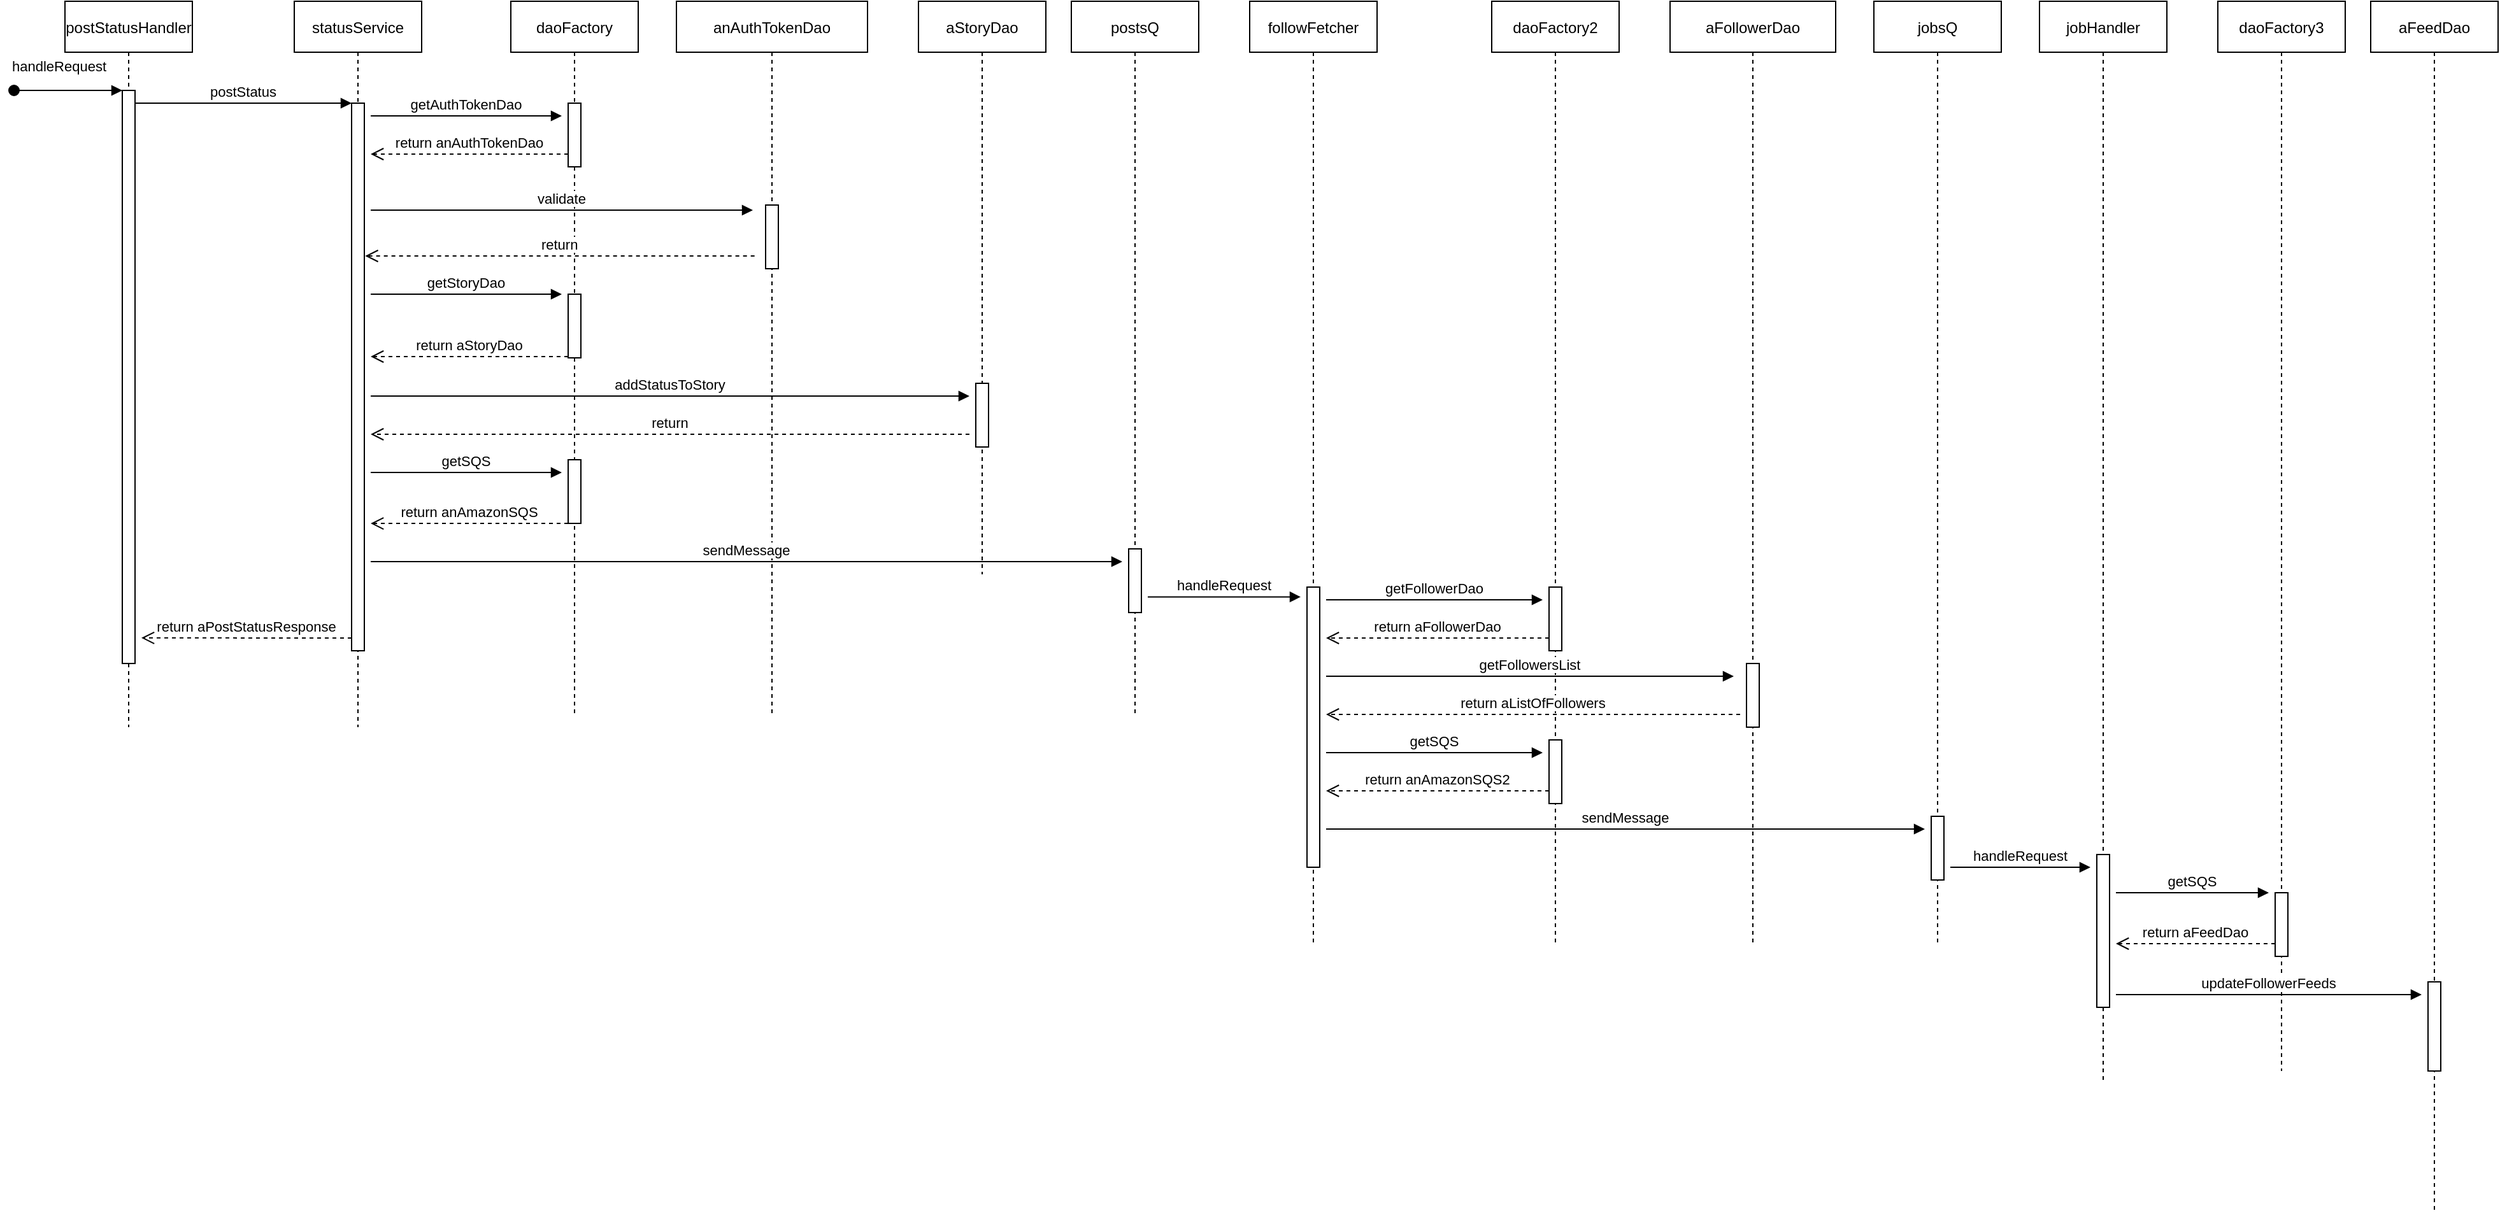 <mxfile version="16.6.5" type="github">
  <diagram id="kgpKYQtTHZ0yAKxKKP6v" name="Page-1">
    <mxGraphModel dx="511" dy="219" grid="1" gridSize="10" guides="1" tooltips="1" connect="1" arrows="1" fold="1" page="1" pageScale="1" pageWidth="850" pageHeight="1100" math="0" shadow="0">
      <root>
        <mxCell id="0" />
        <mxCell id="1" parent="0" />
        <mxCell id="3nuBFxr9cyL0pnOWT2aG-1" value="postStatusHandler" style="shape=umlLifeline;perimeter=lifelinePerimeter;container=1;collapsible=0;recursiveResize=0;rounded=0;shadow=0;strokeWidth=1;" parent="1" vertex="1">
          <mxGeometry x="120" y="80" width="100" height="570" as="geometry" />
        </mxCell>
        <mxCell id="3nuBFxr9cyL0pnOWT2aG-2" value="" style="points=[];perimeter=orthogonalPerimeter;rounded=0;shadow=0;strokeWidth=1;" parent="3nuBFxr9cyL0pnOWT2aG-1" vertex="1">
          <mxGeometry x="45" y="70" width="10" height="450" as="geometry" />
        </mxCell>
        <mxCell id="3nuBFxr9cyL0pnOWT2aG-3" value="handleRequest" style="verticalAlign=bottom;startArrow=oval;endArrow=block;startSize=8;shadow=0;strokeWidth=1;" parent="3nuBFxr9cyL0pnOWT2aG-1" target="3nuBFxr9cyL0pnOWT2aG-2" edge="1">
          <mxGeometry x="-0.167" y="10" relative="1" as="geometry">
            <mxPoint x="-40" y="70" as="sourcePoint" />
            <mxPoint as="offset" />
          </mxGeometry>
        </mxCell>
        <mxCell id="3nuBFxr9cyL0pnOWT2aG-5" value="statusService" style="shape=umlLifeline;perimeter=lifelinePerimeter;container=1;collapsible=0;recursiveResize=0;rounded=0;shadow=0;strokeWidth=1;" parent="1" vertex="1">
          <mxGeometry x="300" y="80" width="100" height="570" as="geometry" />
        </mxCell>
        <mxCell id="3nuBFxr9cyL0pnOWT2aG-6" value="" style="points=[];perimeter=orthogonalPerimeter;rounded=0;shadow=0;strokeWidth=1;" parent="3nuBFxr9cyL0pnOWT2aG-5" vertex="1">
          <mxGeometry x="45" y="80" width="10" height="430" as="geometry" />
        </mxCell>
        <mxCell id="3nuBFxr9cyL0pnOWT2aG-8" value="postStatus" style="verticalAlign=bottom;endArrow=block;entryX=0;entryY=0;shadow=0;strokeWidth=1;" parent="1" source="3nuBFxr9cyL0pnOWT2aG-2" target="3nuBFxr9cyL0pnOWT2aG-6" edge="1">
          <mxGeometry relative="1" as="geometry">
            <mxPoint x="275" y="160" as="sourcePoint" />
          </mxGeometry>
        </mxCell>
        <mxCell id="8Z1b3bNdNyz0HPnYyta1-1" value="daoFactory" style="shape=umlLifeline;perimeter=lifelinePerimeter;container=1;collapsible=0;recursiveResize=0;rounded=0;shadow=0;strokeWidth=1;" vertex="1" parent="1">
          <mxGeometry x="470" y="80" width="100" height="560" as="geometry" />
        </mxCell>
        <mxCell id="8Z1b3bNdNyz0HPnYyta1-2" value="" style="points=[];perimeter=orthogonalPerimeter;rounded=0;shadow=0;strokeWidth=1;" vertex="1" parent="8Z1b3bNdNyz0HPnYyta1-1">
          <mxGeometry x="45" y="80" width="10" height="50" as="geometry" />
        </mxCell>
        <mxCell id="8Z1b3bNdNyz0HPnYyta1-3" value="getAuthTokenDao" style="verticalAlign=bottom;endArrow=block;shadow=0;strokeWidth=1;" edge="1" parent="8Z1b3bNdNyz0HPnYyta1-1">
          <mxGeometry relative="1" as="geometry">
            <mxPoint x="-110" y="90" as="sourcePoint" />
            <mxPoint x="40" y="90" as="targetPoint" />
          </mxGeometry>
        </mxCell>
        <mxCell id="8Z1b3bNdNyz0HPnYyta1-4" value="return anAuthTokenDao" style="verticalAlign=bottom;endArrow=open;dashed=1;endSize=8;exitX=0;exitY=0.95;shadow=0;strokeWidth=1;" edge="1" parent="8Z1b3bNdNyz0HPnYyta1-1">
          <mxGeometry relative="1" as="geometry">
            <mxPoint x="-110" y="120" as="targetPoint" />
            <mxPoint x="45" y="120.0" as="sourcePoint" />
          </mxGeometry>
        </mxCell>
        <mxCell id="8Z1b3bNdNyz0HPnYyta1-15" value="" style="points=[];perimeter=orthogonalPerimeter;rounded=0;shadow=0;strokeWidth=1;" vertex="1" parent="8Z1b3bNdNyz0HPnYyta1-1">
          <mxGeometry x="45" y="230" width="10" height="50" as="geometry" />
        </mxCell>
        <mxCell id="8Z1b3bNdNyz0HPnYyta1-17" value="return aStoryDao" style="verticalAlign=bottom;endArrow=open;dashed=1;endSize=8;exitX=0;exitY=0.95;shadow=0;strokeWidth=1;" edge="1" parent="8Z1b3bNdNyz0HPnYyta1-1">
          <mxGeometry relative="1" as="geometry">
            <mxPoint x="-110" y="279" as="targetPoint" />
            <mxPoint x="45" y="278.95" as="sourcePoint" />
          </mxGeometry>
        </mxCell>
        <mxCell id="8Z1b3bNdNyz0HPnYyta1-18" value="addStatusToStory" style="verticalAlign=bottom;endArrow=block;shadow=0;strokeWidth=1;" edge="1" parent="8Z1b3bNdNyz0HPnYyta1-1">
          <mxGeometry relative="1" as="geometry">
            <mxPoint x="-110" y="310" as="sourcePoint" />
            <mxPoint x="360" y="310" as="targetPoint" />
          </mxGeometry>
        </mxCell>
        <mxCell id="8Z1b3bNdNyz0HPnYyta1-20" value="" style="points=[];perimeter=orthogonalPerimeter;rounded=0;shadow=0;strokeWidth=1;" vertex="1" parent="8Z1b3bNdNyz0HPnYyta1-1">
          <mxGeometry x="45" y="360" width="10" height="50" as="geometry" />
        </mxCell>
        <mxCell id="8Z1b3bNdNyz0HPnYyta1-21" value="getSQS" style="verticalAlign=bottom;endArrow=block;shadow=0;strokeWidth=1;" edge="1" parent="8Z1b3bNdNyz0HPnYyta1-1">
          <mxGeometry relative="1" as="geometry">
            <mxPoint x="-110" y="370" as="sourcePoint" />
            <mxPoint x="40" y="370" as="targetPoint" />
          </mxGeometry>
        </mxCell>
        <mxCell id="8Z1b3bNdNyz0HPnYyta1-5" value="anAuthTokenDao" style="shape=umlLifeline;perimeter=lifelinePerimeter;container=1;collapsible=0;recursiveResize=0;rounded=0;shadow=0;strokeWidth=1;" vertex="1" parent="1">
          <mxGeometry x="600" y="80" width="150" height="560" as="geometry" />
        </mxCell>
        <mxCell id="8Z1b3bNdNyz0HPnYyta1-6" value="" style="points=[];perimeter=orthogonalPerimeter;rounded=0;shadow=0;strokeWidth=1;" vertex="1" parent="8Z1b3bNdNyz0HPnYyta1-5">
          <mxGeometry x="70" y="160" width="10" height="50" as="geometry" />
        </mxCell>
        <mxCell id="8Z1b3bNdNyz0HPnYyta1-10" value="return" style="verticalAlign=bottom;endArrow=open;dashed=1;endSize=8;exitX=0;exitY=0.95;shadow=0;strokeWidth=1;" edge="1" parent="8Z1b3bNdNyz0HPnYyta1-5">
          <mxGeometry relative="1" as="geometry">
            <mxPoint x="-244.333" y="200.0" as="targetPoint" />
            <mxPoint x="61.33" y="200.0" as="sourcePoint" />
          </mxGeometry>
        </mxCell>
        <mxCell id="8Z1b3bNdNyz0HPnYyta1-25" value="sendMessage" style="verticalAlign=bottom;endArrow=block;shadow=0;strokeWidth=1;" edge="1" parent="8Z1b3bNdNyz0HPnYyta1-5">
          <mxGeometry relative="1" as="geometry">
            <mxPoint x="-240" y="440" as="sourcePoint" />
            <mxPoint x="350" y="440" as="targetPoint" />
          </mxGeometry>
        </mxCell>
        <mxCell id="8Z1b3bNdNyz0HPnYyta1-9" value="validate" style="verticalAlign=bottom;endArrow=block;shadow=0;strokeWidth=1;" edge="1" parent="1">
          <mxGeometry relative="1" as="geometry">
            <mxPoint x="360" y="244" as="sourcePoint" />
            <mxPoint x="660" y="244" as="targetPoint" />
          </mxGeometry>
        </mxCell>
        <mxCell id="8Z1b3bNdNyz0HPnYyta1-11" value="aStoryDao" style="shape=umlLifeline;perimeter=lifelinePerimeter;container=1;collapsible=0;recursiveResize=0;rounded=0;shadow=0;strokeWidth=1;" vertex="1" parent="1">
          <mxGeometry x="790" y="80" width="100" height="450" as="geometry" />
        </mxCell>
        <mxCell id="8Z1b3bNdNyz0HPnYyta1-12" value="" style="points=[];perimeter=orthogonalPerimeter;rounded=0;shadow=0;strokeWidth=1;" vertex="1" parent="8Z1b3bNdNyz0HPnYyta1-11">
          <mxGeometry x="45" y="300" width="10" height="50" as="geometry" />
        </mxCell>
        <mxCell id="8Z1b3bNdNyz0HPnYyta1-16" value="getStoryDao" style="verticalAlign=bottom;endArrow=block;shadow=0;strokeWidth=1;" edge="1" parent="1">
          <mxGeometry relative="1" as="geometry">
            <mxPoint x="360" y="310" as="sourcePoint" />
            <mxPoint x="510" y="310" as="targetPoint" />
          </mxGeometry>
        </mxCell>
        <mxCell id="8Z1b3bNdNyz0HPnYyta1-19" value="return" style="verticalAlign=bottom;endArrow=open;dashed=1;endSize=8;shadow=0;strokeWidth=1;" edge="1" parent="1">
          <mxGeometry relative="1" as="geometry">
            <mxPoint x="360" y="420" as="targetPoint" />
            <mxPoint x="830" y="420" as="sourcePoint" />
          </mxGeometry>
        </mxCell>
        <mxCell id="8Z1b3bNdNyz0HPnYyta1-22" value="return anAmazonSQS" style="verticalAlign=bottom;endArrow=open;dashed=1;endSize=8;exitX=0;exitY=0.95;shadow=0;strokeWidth=1;" edge="1" parent="1">
          <mxGeometry relative="1" as="geometry">
            <mxPoint x="360" y="490.05" as="targetPoint" />
            <mxPoint x="515" y="490.0" as="sourcePoint" />
          </mxGeometry>
        </mxCell>
        <mxCell id="8Z1b3bNdNyz0HPnYyta1-23" value="postsQ" style="shape=umlLifeline;perimeter=lifelinePerimeter;container=1;collapsible=0;recursiveResize=0;rounded=0;shadow=0;strokeWidth=1;" vertex="1" parent="1">
          <mxGeometry x="910" y="80" width="100" height="560" as="geometry" />
        </mxCell>
        <mxCell id="8Z1b3bNdNyz0HPnYyta1-24" value="" style="points=[];perimeter=orthogonalPerimeter;rounded=0;shadow=0;strokeWidth=1;" vertex="1" parent="8Z1b3bNdNyz0HPnYyta1-23">
          <mxGeometry x="45" y="430" width="10" height="50" as="geometry" />
        </mxCell>
        <mxCell id="8Z1b3bNdNyz0HPnYyta1-27" value="return aPostStatusResponse" style="verticalAlign=bottom;endArrow=open;dashed=1;endSize=8;exitX=0;exitY=0.95;shadow=0;strokeWidth=1;entryX=0.6;entryY=0.877;entryDx=0;entryDy=0;entryPerimeter=0;" edge="1" parent="1" target="3nuBFxr9cyL0pnOWT2aG-1">
          <mxGeometry relative="1" as="geometry">
            <mxPoint x="190" y="580.05" as="targetPoint" />
            <mxPoint x="345" y="580.0" as="sourcePoint" />
          </mxGeometry>
        </mxCell>
        <mxCell id="8Z1b3bNdNyz0HPnYyta1-28" value="followFetcher" style="shape=umlLifeline;perimeter=lifelinePerimeter;container=1;collapsible=0;recursiveResize=0;rounded=0;shadow=0;strokeWidth=1;" vertex="1" parent="1">
          <mxGeometry x="1050" y="80" width="100" height="740" as="geometry" />
        </mxCell>
        <mxCell id="8Z1b3bNdNyz0HPnYyta1-29" value="" style="points=[];perimeter=orthogonalPerimeter;rounded=0;shadow=0;strokeWidth=1;" vertex="1" parent="8Z1b3bNdNyz0HPnYyta1-28">
          <mxGeometry x="45" y="460" width="10" height="220" as="geometry" />
        </mxCell>
        <mxCell id="8Z1b3bNdNyz0HPnYyta1-30" value="handleRequest" style="verticalAlign=bottom;endArrow=block;shadow=0;strokeWidth=1;" edge="1" parent="1">
          <mxGeometry relative="1" as="geometry">
            <mxPoint x="970" y="547.7" as="sourcePoint" />
            <mxPoint x="1090" y="547.7" as="targetPoint" />
          </mxGeometry>
        </mxCell>
        <mxCell id="8Z1b3bNdNyz0HPnYyta1-31" value="daoFactory2" style="shape=umlLifeline;perimeter=lifelinePerimeter;container=1;collapsible=0;recursiveResize=0;rounded=0;shadow=0;strokeWidth=1;" vertex="1" parent="1">
          <mxGeometry x="1240" y="80" width="100" height="740" as="geometry" />
        </mxCell>
        <mxCell id="8Z1b3bNdNyz0HPnYyta1-32" value="" style="points=[];perimeter=orthogonalPerimeter;rounded=0;shadow=0;strokeWidth=1;" vertex="1" parent="8Z1b3bNdNyz0HPnYyta1-31">
          <mxGeometry x="45" y="460" width="10" height="50" as="geometry" />
        </mxCell>
        <mxCell id="8Z1b3bNdNyz0HPnYyta1-33" value="getFollowerDao" style="verticalAlign=bottom;endArrow=block;shadow=0;strokeWidth=1;" edge="1" parent="8Z1b3bNdNyz0HPnYyta1-31">
          <mxGeometry relative="1" as="geometry">
            <mxPoint x="-130" y="470" as="sourcePoint" />
            <mxPoint x="40" y="470" as="targetPoint" />
          </mxGeometry>
        </mxCell>
        <mxCell id="8Z1b3bNdNyz0HPnYyta1-34" value="return aFollowerDao" style="verticalAlign=bottom;endArrow=open;dashed=1;endSize=8;exitX=0;exitY=0.95;shadow=0;strokeWidth=1;" edge="1" parent="8Z1b3bNdNyz0HPnYyta1-31">
          <mxGeometry relative="1" as="geometry">
            <mxPoint x="-130" y="500" as="targetPoint" />
            <mxPoint x="45" y="500.0" as="sourcePoint" />
          </mxGeometry>
        </mxCell>
        <mxCell id="8Z1b3bNdNyz0HPnYyta1-41" value="" style="points=[];perimeter=orthogonalPerimeter;rounded=0;shadow=0;strokeWidth=1;" vertex="1" parent="8Z1b3bNdNyz0HPnYyta1-31">
          <mxGeometry x="45" y="580" width="10" height="50" as="geometry" />
        </mxCell>
        <mxCell id="8Z1b3bNdNyz0HPnYyta1-42" value="getSQS" style="verticalAlign=bottom;endArrow=block;shadow=0;strokeWidth=1;" edge="1" parent="8Z1b3bNdNyz0HPnYyta1-31">
          <mxGeometry relative="1" as="geometry">
            <mxPoint x="-130" y="590" as="sourcePoint" />
            <mxPoint x="40" y="590" as="targetPoint" />
          </mxGeometry>
        </mxCell>
        <mxCell id="8Z1b3bNdNyz0HPnYyta1-43" value="return anAmazonSQS2" style="verticalAlign=bottom;endArrow=open;dashed=1;endSize=8;exitX=0;exitY=0.95;shadow=0;strokeWidth=1;" edge="1" parent="8Z1b3bNdNyz0HPnYyta1-31">
          <mxGeometry relative="1" as="geometry">
            <mxPoint x="-130" y="620" as="targetPoint" />
            <mxPoint x="45" y="620.0" as="sourcePoint" />
          </mxGeometry>
        </mxCell>
        <mxCell id="8Z1b3bNdNyz0HPnYyta1-35" value="aFollowerDao" style="shape=umlLifeline;perimeter=lifelinePerimeter;container=1;collapsible=0;recursiveResize=0;rounded=0;shadow=0;strokeWidth=1;" vertex="1" parent="1">
          <mxGeometry x="1380" y="80" width="130" height="740" as="geometry" />
        </mxCell>
        <mxCell id="8Z1b3bNdNyz0HPnYyta1-36" value="" style="points=[];perimeter=orthogonalPerimeter;rounded=0;shadow=0;strokeWidth=1;" vertex="1" parent="8Z1b3bNdNyz0HPnYyta1-35">
          <mxGeometry x="60" y="520" width="10" height="50" as="geometry" />
        </mxCell>
        <mxCell id="8Z1b3bNdNyz0HPnYyta1-39" value="getFollowersList" style="verticalAlign=bottom;endArrow=block;shadow=0;strokeWidth=1;" edge="1" parent="1">
          <mxGeometry relative="1" as="geometry">
            <mxPoint x="1110" y="610" as="sourcePoint" />
            <mxPoint x="1430" y="610" as="targetPoint" />
          </mxGeometry>
        </mxCell>
        <mxCell id="8Z1b3bNdNyz0HPnYyta1-40" value="return aListOfFollowers" style="verticalAlign=bottom;endArrow=open;dashed=1;endSize=8;exitX=0;exitY=0.95;shadow=0;strokeWidth=1;" edge="1" parent="1">
          <mxGeometry relative="1" as="geometry">
            <mxPoint x="1110" y="640" as="targetPoint" />
            <mxPoint x="1435" y="640.0" as="sourcePoint" />
          </mxGeometry>
        </mxCell>
        <mxCell id="8Z1b3bNdNyz0HPnYyta1-44" value="sendMessage" style="verticalAlign=bottom;endArrow=block;shadow=0;strokeWidth=1;" edge="1" parent="1">
          <mxGeometry relative="1" as="geometry">
            <mxPoint x="1110" y="730" as="sourcePoint" />
            <mxPoint x="1580" y="730" as="targetPoint" />
          </mxGeometry>
        </mxCell>
        <mxCell id="8Z1b3bNdNyz0HPnYyta1-45" value="jobsQ" style="shape=umlLifeline;perimeter=lifelinePerimeter;container=1;collapsible=0;recursiveResize=0;rounded=0;shadow=0;strokeWidth=1;" vertex="1" parent="1">
          <mxGeometry x="1540" y="80" width="100" height="740" as="geometry" />
        </mxCell>
        <mxCell id="8Z1b3bNdNyz0HPnYyta1-49" value="" style="points=[];perimeter=orthogonalPerimeter;rounded=0;shadow=0;strokeWidth=1;" vertex="1" parent="8Z1b3bNdNyz0HPnYyta1-45">
          <mxGeometry x="45" y="640" width="10" height="50" as="geometry" />
        </mxCell>
        <mxCell id="8Z1b3bNdNyz0HPnYyta1-52" value="jobHandler" style="shape=umlLifeline;perimeter=lifelinePerimeter;container=1;collapsible=0;recursiveResize=0;rounded=0;shadow=0;strokeWidth=1;" vertex="1" parent="1">
          <mxGeometry x="1670" y="80" width="100" height="850" as="geometry" />
        </mxCell>
        <mxCell id="8Z1b3bNdNyz0HPnYyta1-53" value="" style="points=[];perimeter=orthogonalPerimeter;rounded=0;shadow=0;strokeWidth=1;" vertex="1" parent="8Z1b3bNdNyz0HPnYyta1-52">
          <mxGeometry x="45" y="670" width="10" height="120" as="geometry" />
        </mxCell>
        <mxCell id="8Z1b3bNdNyz0HPnYyta1-54" value="handleRequest" style="verticalAlign=bottom;endArrow=block;shadow=0;strokeWidth=1;" edge="1" parent="8Z1b3bNdNyz0HPnYyta1-52">
          <mxGeometry relative="1" as="geometry">
            <mxPoint x="-70" y="680" as="sourcePoint" />
            <mxPoint x="40" y="680" as="targetPoint" />
          </mxGeometry>
        </mxCell>
        <mxCell id="8Z1b3bNdNyz0HPnYyta1-55" value="daoFactory3" style="shape=umlLifeline;perimeter=lifelinePerimeter;container=1;collapsible=0;recursiveResize=0;rounded=0;shadow=0;strokeWidth=1;" vertex="1" parent="1">
          <mxGeometry x="1810" y="80" width="100" height="840" as="geometry" />
        </mxCell>
        <mxCell id="8Z1b3bNdNyz0HPnYyta1-59" value="" style="points=[];perimeter=orthogonalPerimeter;rounded=0;shadow=0;strokeWidth=1;" vertex="1" parent="8Z1b3bNdNyz0HPnYyta1-55">
          <mxGeometry x="45" y="700" width="10" height="50" as="geometry" />
        </mxCell>
        <mxCell id="8Z1b3bNdNyz0HPnYyta1-60" value="getSQS" style="verticalAlign=bottom;endArrow=block;shadow=0;strokeWidth=1;" edge="1" parent="8Z1b3bNdNyz0HPnYyta1-55">
          <mxGeometry relative="1" as="geometry">
            <mxPoint x="-80" y="700" as="sourcePoint" />
            <mxPoint x="40" y="700" as="targetPoint" />
          </mxGeometry>
        </mxCell>
        <mxCell id="8Z1b3bNdNyz0HPnYyta1-61" value="return aFeedDao" style="verticalAlign=bottom;endArrow=open;dashed=1;endSize=8;exitX=0;exitY=0.95;shadow=0;strokeWidth=1;" edge="1" parent="8Z1b3bNdNyz0HPnYyta1-55">
          <mxGeometry relative="1" as="geometry">
            <mxPoint x="-80" y="740" as="targetPoint" />
            <mxPoint x="45" y="740.0" as="sourcePoint" />
          </mxGeometry>
        </mxCell>
        <mxCell id="8Z1b3bNdNyz0HPnYyta1-62" value="aFeedDao" style="shape=umlLifeline;perimeter=lifelinePerimeter;container=1;collapsible=0;recursiveResize=0;rounded=0;shadow=0;strokeWidth=1;" vertex="1" parent="1">
          <mxGeometry x="1930" y="80" width="100" height="950" as="geometry" />
        </mxCell>
        <mxCell id="8Z1b3bNdNyz0HPnYyta1-63" value="" style="points=[];perimeter=orthogonalPerimeter;rounded=0;shadow=0;strokeWidth=1;" vertex="1" parent="8Z1b3bNdNyz0HPnYyta1-62">
          <mxGeometry x="45" y="770" width="10" height="70" as="geometry" />
        </mxCell>
        <mxCell id="8Z1b3bNdNyz0HPnYyta1-64" value="updateFollowerFeeds" style="verticalAlign=bottom;endArrow=block;shadow=0;strokeWidth=1;" edge="1" parent="1">
          <mxGeometry relative="1" as="geometry">
            <mxPoint x="1730" y="860" as="sourcePoint" />
            <mxPoint x="1970" y="860" as="targetPoint" />
          </mxGeometry>
        </mxCell>
      </root>
    </mxGraphModel>
  </diagram>
</mxfile>
